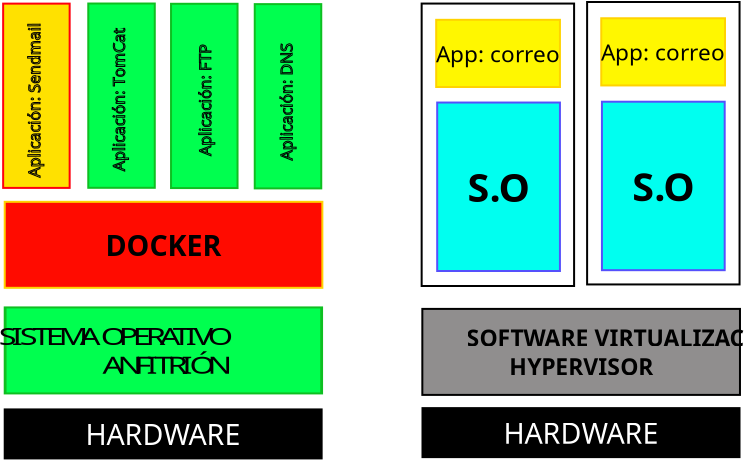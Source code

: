 <?xml version="1.0" encoding="UTF-8"?>
<dia:diagram xmlns:dia="http://www.lysator.liu.se/~alla/dia/">
  <dia:layer name="Fondo" visible="true" connectable="true" active="true">
    <dia:object type="Standard - Box" version="0" id="O0">
      <dia:attribute name="obj_pos">
        <dia:point val="3.121,-3.738"/>
      </dia:attribute>
      <dia:attribute name="obj_bb">
        <dia:rectangle val="3.071,-3.788;19.017,-1.238"/>
      </dia:attribute>
      <dia:attribute name="elem_corner">
        <dia:point val="3.121,-3.738"/>
      </dia:attribute>
      <dia:attribute name="elem_width">
        <dia:real val="15.846"/>
      </dia:attribute>
      <dia:attribute name="elem_height">
        <dia:real val="2.45"/>
      </dia:attribute>
      <dia:attribute name="inner_color">
        <dia:color val="#000000ff"/>
      </dia:attribute>
      <dia:attribute name="show_background">
        <dia:boolean val="true"/>
      </dia:attribute>
    </dia:object>
    <dia:object type="Standard - Text" version="1" id="O1">
      <dia:attribute name="obj_pos">
        <dia:point val="11.044,-2.513"/>
      </dia:attribute>
      <dia:attribute name="obj_bb">
        <dia:rectangle val="7.506,-3.47;14.581,-1.555"/>
      </dia:attribute>
      <dia:attribute name="text">
        <dia:composite type="text">
          <dia:attribute name="string">
            <dia:string>#HARDWARE#</dia:string>
          </dia:attribute>
          <dia:attribute name="font">
            <dia:font family="Dyuthi" style="0" name="Courier"/>
          </dia:attribute>
          <dia:attribute name="height">
            <dia:real val="1.788"/>
          </dia:attribute>
          <dia:attribute name="pos">
            <dia:point val="11.044,-2.288"/>
          </dia:attribute>
          <dia:attribute name="color">
            <dia:color val="#ffffffff"/>
          </dia:attribute>
          <dia:attribute name="alignment">
            <dia:enum val="1"/>
          </dia:attribute>
        </dia:composite>
      </dia:attribute>
      <dia:attribute name="valign">
        <dia:enum val="2"/>
      </dia:attribute>
      <dia:connections>
        <dia:connection handle="0" to="O0" connection="8"/>
      </dia:connections>
    </dia:object>
    <dia:object type="Standard - Box" version="0" id="O2">
      <dia:attribute name="obj_pos">
        <dia:point val="24.01,-3.803"/>
      </dia:attribute>
      <dia:attribute name="obj_bb">
        <dia:rectangle val="23.96,-3.853;39.912,-1.303"/>
      </dia:attribute>
      <dia:attribute name="elem_corner">
        <dia:point val="24.01,-3.803"/>
      </dia:attribute>
      <dia:attribute name="elem_width">
        <dia:real val="15.851"/>
      </dia:attribute>
      <dia:attribute name="elem_height">
        <dia:real val="2.45"/>
      </dia:attribute>
      <dia:attribute name="inner_color">
        <dia:color val="#000000ff"/>
      </dia:attribute>
      <dia:attribute name="show_background">
        <dia:boolean val="true"/>
      </dia:attribute>
    </dia:object>
    <dia:object type="Standard - Text" version="1" id="O3">
      <dia:attribute name="obj_pos">
        <dia:point val="31.936,-2.578"/>
      </dia:attribute>
      <dia:attribute name="obj_bb">
        <dia:rectangle val="28.399,-3.536;35.474,-1.621"/>
      </dia:attribute>
      <dia:attribute name="text">
        <dia:composite type="text">
          <dia:attribute name="string">
            <dia:string>#HARDWARE#</dia:string>
          </dia:attribute>
          <dia:attribute name="font">
            <dia:font family="Dyuthi" style="0" name="Courier"/>
          </dia:attribute>
          <dia:attribute name="height">
            <dia:real val="1.788"/>
          </dia:attribute>
          <dia:attribute name="pos">
            <dia:point val="31.936,-2.353"/>
          </dia:attribute>
          <dia:attribute name="color">
            <dia:color val="#ffffffff"/>
          </dia:attribute>
          <dia:attribute name="alignment">
            <dia:enum val="1"/>
          </dia:attribute>
        </dia:composite>
      </dia:attribute>
      <dia:attribute name="valign">
        <dia:enum val="2"/>
      </dia:attribute>
      <dia:connections>
        <dia:connection handle="0" to="O2" connection="8"/>
      </dia:connections>
    </dia:object>
    <dia:object type="Standard - Box" version="0" id="O4">
      <dia:attribute name="obj_pos">
        <dia:point val="3.121,-14.118"/>
      </dia:attribute>
      <dia:attribute name="obj_bb">
        <dia:rectangle val="3.071,-14.168;19.052,-9.768"/>
      </dia:attribute>
      <dia:attribute name="elem_corner">
        <dia:point val="3.121,-14.118"/>
      </dia:attribute>
      <dia:attribute name="elem_width">
        <dia:real val="15.882"/>
      </dia:attribute>
      <dia:attribute name="elem_height">
        <dia:real val="4.3"/>
      </dia:attribute>
      <dia:attribute name="border_color">
        <dia:color val="#ffd300ff"/>
      </dia:attribute>
      <dia:attribute name="inner_color">
        <dia:color val="#ff0b00ff"/>
      </dia:attribute>
      <dia:attribute name="show_background">
        <dia:boolean val="true"/>
      </dia:attribute>
    </dia:object>
    <dia:object type="Standard - Text" version="1" id="O5">
      <dia:attribute name="obj_pos">
        <dia:point val="11.062,-11.968"/>
      </dia:attribute>
      <dia:attribute name="obj_bb">
        <dia:rectangle val="8.64,-12.925;13.483,-11.01"/>
      </dia:attribute>
      <dia:attribute name="text">
        <dia:composite type="text">
          <dia:attribute name="string">
            <dia:string>#DOCKER#</dia:string>
          </dia:attribute>
          <dia:attribute name="font">
            <dia:font family="Dyuthi" style="80" name="Courier"/>
          </dia:attribute>
          <dia:attribute name="height">
            <dia:real val="1.788"/>
          </dia:attribute>
          <dia:attribute name="pos">
            <dia:point val="11.062,-11.743"/>
          </dia:attribute>
          <dia:attribute name="color">
            <dia:color val="#000000ff"/>
          </dia:attribute>
          <dia:attribute name="alignment">
            <dia:enum val="1"/>
          </dia:attribute>
        </dia:composite>
      </dia:attribute>
      <dia:attribute name="valign">
        <dia:enum val="2"/>
      </dia:attribute>
      <dia:connections>
        <dia:connection handle="0" to="O4" connection="8"/>
      </dia:connections>
    </dia:object>
    <dia:group>
      <dia:attribute name="meta">
        <dia:composite type="dict"/>
      </dia:attribute>
      <dia:attribute name="matrix">
        <dia:matrix xx="1.413" xy="0" yx="0" yy="1" x0="-1.268" y0="0"/>
        <dia:connections>
          <dia:connection handle="0" to="O6" connection="8"/>
        </dia:connections>
      </dia:attribute>
      <dia:object type="Standard - Box" version="0" id="O6">
        <dia:attribute name="obj_pos">
          <dia:point val="3.121,-8.838"/>
        </dia:attribute>
        <dia:attribute name="obj_bb">
          <dia:rectangle val="3.071,-8.888;14.371,-4.488"/>
        </dia:attribute>
        <dia:attribute name="elem_corner">
          <dia:point val="3.121,-8.838"/>
        </dia:attribute>
        <dia:attribute name="elem_width">
          <dia:real val="11.2"/>
        </dia:attribute>
        <dia:attribute name="elem_height">
          <dia:real val="4.3"/>
        </dia:attribute>
        <dia:attribute name="border_color">
          <dia:color val="#0ebf21ff"/>
        </dia:attribute>
        <dia:attribute name="inner_color">
          <dia:color val="#00ff4fff"/>
        </dia:attribute>
        <dia:attribute name="show_background">
          <dia:boolean val="true"/>
        </dia:attribute>
      </dia:object>
      <dia:object type="Standard - Text" version="1" id="O7">
        <dia:attribute name="obj_pos">
          <dia:point val="8.721,-6.688"/>
        </dia:attribute>
        <dia:attribute name="obj_bb">
          <dia:rectangle val="3.604,-8.174;13.837,-5.202"/>
        </dia:attribute>
        <dia:attribute name="text">
          <dia:composite type="text">
            <dia:attribute name="string">
              <dia:string>#SISTEMA OPERATIVO 
ANFITRIÓN#</dia:string>
            </dia:attribute>
            <dia:attribute name="font">
              <dia:font family="Dyuthi" style="0" name="Courier"/>
            </dia:attribute>
            <dia:attribute name="height">
              <dia:real val="1.435"/>
            </dia:attribute>
            <dia:attribute name="pos">
              <dia:point val="8.721,-7.224"/>
            </dia:attribute>
            <dia:attribute name="color">
              <dia:color val="#000000ff"/>
            </dia:attribute>
            <dia:attribute name="alignment">
              <dia:enum val="1"/>
            </dia:attribute>
          </dia:composite>
        </dia:attribute>
        <dia:attribute name="valign">
          <dia:enum val="2"/>
        </dia:attribute>
      </dia:object>
    </dia:group>
    <dia:object type="Standard - Box" version="0" id="O8">
      <dia:attribute name="obj_pos">
        <dia:point val="3.043,-24.028"/>
      </dia:attribute>
      <dia:attribute name="obj_bb">
        <dia:rectangle val="2.993,-24.078;6.418,-14.764"/>
      </dia:attribute>
      <dia:attribute name="elem_corner">
        <dia:point val="3.043,-24.028"/>
      </dia:attribute>
      <dia:attribute name="elem_width">
        <dia:real val="3.325"/>
      </dia:attribute>
      <dia:attribute name="elem_height">
        <dia:real val="9.214"/>
      </dia:attribute>
      <dia:attribute name="border_color">
        <dia:color val="#ff000eff"/>
      </dia:attribute>
      <dia:attribute name="inner_color">
        <dia:color val="#ffe100ff"/>
      </dia:attribute>
      <dia:attribute name="show_background">
        <dia:boolean val="true"/>
      </dia:attribute>
    </dia:object>
    <dia:object type="Standard - Text" version="1" id="O9">
      <dia:attribute name="obj_pos">
        <dia:point val="4.705,-19.421"/>
      </dia:attribute>
      <dia:attribute name="obj_bb">
        <dia:rectangle val="4.705,-19.926;4.705,-18.916"/>
      </dia:attribute>
      <dia:attribute name="text">
        <dia:composite type="text">
          <dia:attribute name="string">
            <dia:string>##</dia:string>
          </dia:attribute>
          <dia:attribute name="font">
            <dia:font family="sans" style="80" name="Helvetica-Bold"/>
          </dia:attribute>
          <dia:attribute name="height">
            <dia:real val="1.082"/>
          </dia:attribute>
          <dia:attribute name="pos">
            <dia:point val="4.705,-19.121"/>
          </dia:attribute>
          <dia:attribute name="color">
            <dia:color val="#000000ff"/>
          </dia:attribute>
          <dia:attribute name="alignment">
            <dia:enum val="1"/>
          </dia:attribute>
        </dia:composite>
      </dia:attribute>
      <dia:attribute name="valign">
        <dia:enum val="2"/>
      </dia:attribute>
      <dia:connections>
        <dia:connection handle="0" to="O8" connection="8"/>
      </dia:connections>
    </dia:object>
    <dia:object type="Standard - Box" version="0" id="O10">
      <dia:attribute name="obj_pos">
        <dia:point val="7.299,-24.033"/>
      </dia:attribute>
      <dia:attribute name="obj_bb">
        <dia:rectangle val="7.249,-24.083;10.674,-14.769"/>
      </dia:attribute>
      <dia:attribute name="elem_corner">
        <dia:point val="7.299,-24.033"/>
      </dia:attribute>
      <dia:attribute name="elem_width">
        <dia:real val="3.325"/>
      </dia:attribute>
      <dia:attribute name="elem_height">
        <dia:real val="9.214"/>
      </dia:attribute>
      <dia:attribute name="border_color">
        <dia:color val="#0ebf21ff"/>
      </dia:attribute>
      <dia:attribute name="inner_color">
        <dia:color val="#00ff4fff"/>
      </dia:attribute>
      <dia:attribute name="show_background">
        <dia:boolean val="true"/>
      </dia:attribute>
    </dia:object>
    <dia:object type="Standard - Box" version="0" id="O11">
      <dia:attribute name="obj_pos">
        <dia:point val="11.437,-24.02"/>
      </dia:attribute>
      <dia:attribute name="obj_bb">
        <dia:rectangle val="11.387,-24.07;14.812,-14.756"/>
      </dia:attribute>
      <dia:attribute name="elem_corner">
        <dia:point val="11.437,-24.02"/>
      </dia:attribute>
      <dia:attribute name="elem_width">
        <dia:real val="3.325"/>
      </dia:attribute>
      <dia:attribute name="elem_height">
        <dia:real val="9.214"/>
      </dia:attribute>
      <dia:attribute name="border_color">
        <dia:color val="#0ebf21ff"/>
      </dia:attribute>
      <dia:attribute name="inner_color">
        <dia:color val="#00ff4fff"/>
      </dia:attribute>
      <dia:attribute name="show_background">
        <dia:boolean val="true"/>
      </dia:attribute>
    </dia:object>
    <dia:object type="Standard - Box" version="0" id="O12">
      <dia:attribute name="obj_pos">
        <dia:point val="15.623,-24.003"/>
      </dia:attribute>
      <dia:attribute name="obj_bb">
        <dia:rectangle val="15.573,-24.053;18.998,-14.739"/>
      </dia:attribute>
      <dia:attribute name="elem_corner">
        <dia:point val="15.623,-24.003"/>
      </dia:attribute>
      <dia:attribute name="elem_width">
        <dia:real val="3.325"/>
      </dia:attribute>
      <dia:attribute name="elem_height">
        <dia:real val="9.214"/>
      </dia:attribute>
      <dia:attribute name="border_color">
        <dia:color val="#0ebf21ff"/>
      </dia:attribute>
      <dia:attribute name="inner_color">
        <dia:color val="#00ff4fff"/>
      </dia:attribute>
      <dia:attribute name="show_background">
        <dia:boolean val="true"/>
      </dia:attribute>
    </dia:object>
    <dia:object type="Standard - Box" version="0" id="O13">
      <dia:attribute name="obj_pos">
        <dia:point val="24.002,-8.764"/>
      </dia:attribute>
      <dia:attribute name="obj_bb">
        <dia:rectangle val="23.952,-8.814;39.933,-4.414"/>
      </dia:attribute>
      <dia:attribute name="elem_corner">
        <dia:point val="24.002,-8.764"/>
      </dia:attribute>
      <dia:attribute name="elem_width">
        <dia:real val="15.882"/>
      </dia:attribute>
      <dia:attribute name="elem_height">
        <dia:real val="4.3"/>
      </dia:attribute>
      <dia:attribute name="inner_color">
        <dia:color val="#908e8eff"/>
      </dia:attribute>
      <dia:attribute name="show_background">
        <dia:boolean val="true"/>
      </dia:attribute>
    </dia:object>
    <dia:object type="Standard - Text" version="1" id="O14">
      <dia:attribute name="obj_pos">
        <dia:point val="31.943,-6.614"/>
      </dia:attribute>
      <dia:attribute name="obj_bb">
        <dia:rectangle val="24.961,-8.101;38.924,-5.128"/>
      </dia:attribute>
      <dia:attribute name="text">
        <dia:composite type="text">
          <dia:attribute name="string">
            <dia:string>#SOFTWARE VIRTUALIZACIÓN
HYPERVISOR#</dia:string>
          </dia:attribute>
          <dia:attribute name="font">
            <dia:font family="Dyuthi" style="80" name="Courier"/>
          </dia:attribute>
          <dia:attribute name="height">
            <dia:real val="1.435"/>
          </dia:attribute>
          <dia:attribute name="pos">
            <dia:point val="31.943,-7.151"/>
          </dia:attribute>
          <dia:attribute name="color">
            <dia:color val="#000000ff"/>
          </dia:attribute>
          <dia:attribute name="alignment">
            <dia:enum val="1"/>
          </dia:attribute>
        </dia:composite>
      </dia:attribute>
      <dia:attribute name="valign">
        <dia:enum val="2"/>
      </dia:attribute>
      <dia:connections>
        <dia:connection handle="0" to="O13" connection="8"/>
      </dia:connections>
    </dia:object>
    <dia:object type="Standard - Outline" version="0" id="O15">
      <dia:attribute name="obj_pos">
        <dia:point val="4.277,-15.334"/>
      </dia:attribute>
      <dia:attribute name="obj_bb">
        <dia:rectangle val="4.277,-23.594;5.084,-15.334"/>
      </dia:attribute>
      <dia:attribute name="meta">
        <dia:composite type="dict"/>
      </dia:attribute>
      <dia:attribute name="name">
        <dia:string>#Aplicación: Sendmail#</dia:string>
      </dia:attribute>
      <dia:attribute name="rotation">
        <dia:real val="90"/>
      </dia:attribute>
      <dia:attribute name="text_font">
        <dia:font family="sans" style="0" name="Helvetica"/>
      </dia:attribute>
      <dia:attribute name="text_height">
        <dia:real val="0.8"/>
      </dia:attribute>
      <dia:attribute name="line_width">
        <dia:real val="1.175e-38"/>
      </dia:attribute>
      <dia:attribute name="line_colour">
        <dia:color val="#000000ff"/>
      </dia:attribute>
      <dia:attribute name="fill_colour">
        <dia:color val="#000000ff"/>
      </dia:attribute>
      <dia:attribute name="show_background">
        <dia:boolean val="false"/>
      </dia:attribute>
    </dia:object>
    <dia:object type="Standard - Outline" version="0" id="O16">
      <dia:attribute name="obj_pos">
        <dia:point val="8.508,-15.651"/>
      </dia:attribute>
      <dia:attribute name="obj_bb">
        <dia:rectangle val="8.508,-23.358;9.314,-15.651"/>
      </dia:attribute>
      <dia:attribute name="meta">
        <dia:composite type="dict"/>
      </dia:attribute>
      <dia:attribute name="name">
        <dia:string>#Aplicación: TomCat#</dia:string>
      </dia:attribute>
      <dia:attribute name="rotation">
        <dia:real val="90"/>
      </dia:attribute>
      <dia:attribute name="text_font">
        <dia:font family="sans" style="0" name="Helvetica"/>
      </dia:attribute>
      <dia:attribute name="text_height">
        <dia:real val="0.8"/>
      </dia:attribute>
      <dia:attribute name="line_width">
        <dia:real val="0"/>
      </dia:attribute>
      <dia:attribute name="line_colour">
        <dia:color val="#000000ff"/>
      </dia:attribute>
      <dia:attribute name="fill_colour">
        <dia:color val="#000000ff"/>
      </dia:attribute>
      <dia:attribute name="show_background">
        <dia:boolean val="false"/>
      </dia:attribute>
    </dia:object>
    <dia:object type="Standard - Outline" version="0" id="O17">
      <dia:attribute name="obj_pos">
        <dia:point val="12.821,-16.415"/>
      </dia:attribute>
      <dia:attribute name="obj_bb">
        <dia:rectangle val="12.821,-22.425;13.628,-16.415"/>
      </dia:attribute>
      <dia:attribute name="meta">
        <dia:composite type="dict"/>
      </dia:attribute>
      <dia:attribute name="name">
        <dia:string>#Aplicación: FTP#</dia:string>
      </dia:attribute>
      <dia:attribute name="rotation">
        <dia:real val="90"/>
      </dia:attribute>
      <dia:attribute name="text_font">
        <dia:font family="sans" style="0" name="Helvetica"/>
      </dia:attribute>
      <dia:attribute name="text_height">
        <dia:real val="0.8"/>
      </dia:attribute>
      <dia:attribute name="line_width">
        <dia:real val="0"/>
      </dia:attribute>
      <dia:attribute name="line_colour">
        <dia:color val="#000000ff"/>
      </dia:attribute>
      <dia:attribute name="fill_colour">
        <dia:color val="#000000ff"/>
      </dia:attribute>
      <dia:attribute name="show_background">
        <dia:boolean val="false"/>
      </dia:attribute>
    </dia:object>
    <dia:object type="Standard - Outline" version="0" id="O18">
      <dia:attribute name="obj_pos">
        <dia:point val="16.887,-16.189"/>
      </dia:attribute>
      <dia:attribute name="obj_bb">
        <dia:rectangle val="16.887,-22.472;17.693,-16.189"/>
      </dia:attribute>
      <dia:attribute name="meta">
        <dia:composite type="dict"/>
      </dia:attribute>
      <dia:attribute name="name">
        <dia:string>#Aplicación: DNS#</dia:string>
      </dia:attribute>
      <dia:attribute name="rotation">
        <dia:real val="90"/>
      </dia:attribute>
      <dia:attribute name="text_font">
        <dia:font family="sans" style="0" name="Helvetica"/>
      </dia:attribute>
      <dia:attribute name="text_height">
        <dia:real val="0.8"/>
      </dia:attribute>
      <dia:attribute name="line_width">
        <dia:real val="0"/>
      </dia:attribute>
      <dia:attribute name="line_colour">
        <dia:color val="#000000ff"/>
      </dia:attribute>
      <dia:attribute name="fill_colour">
        <dia:color val="#000000ff"/>
      </dia:attribute>
      <dia:attribute name="show_background">
        <dia:boolean val="false"/>
      </dia:attribute>
    </dia:object>
    <dia:object type="Standard - Box" version="0" id="O19">
      <dia:attribute name="obj_pos">
        <dia:point val="23.968,-24.031"/>
      </dia:attribute>
      <dia:attribute name="obj_bb">
        <dia:rectangle val="23.918,-24.081;31.64,-9.859"/>
      </dia:attribute>
      <dia:attribute name="elem_corner">
        <dia:point val="23.968,-24.031"/>
      </dia:attribute>
      <dia:attribute name="elem_width">
        <dia:real val="7.622"/>
      </dia:attribute>
      <dia:attribute name="elem_height">
        <dia:real val="14.122"/>
      </dia:attribute>
      <dia:attribute name="show_background">
        <dia:boolean val="true"/>
      </dia:attribute>
    </dia:object>
    <dia:object type="Standard - Box" version="0" id="O20">
      <dia:attribute name="obj_pos">
        <dia:point val="32.241,-24.109"/>
      </dia:attribute>
      <dia:attribute name="obj_bb">
        <dia:rectangle val="32.191,-24.159;39.913,-9.937"/>
      </dia:attribute>
      <dia:attribute name="elem_corner">
        <dia:point val="32.241,-24.109"/>
      </dia:attribute>
      <dia:attribute name="elem_width">
        <dia:real val="7.622"/>
      </dia:attribute>
      <dia:attribute name="elem_height">
        <dia:real val="14.122"/>
      </dia:attribute>
      <dia:attribute name="show_background">
        <dia:boolean val="true"/>
      </dia:attribute>
    </dia:object>
    <dia:group>
      <dia:attribute name="meta">
        <dia:composite type="dict"/>
      </dia:attribute>
      <dia:attribute name="matrix">
        <dia:connections>
          <dia:connection handle="0" to="O21" connection="8"/>
        </dia:connections>
      </dia:attribute>
      <dia:object type="Standard - Box" version="0" id="O21">
        <dia:attribute name="obj_pos">
          <dia:point val="24.745,-19.082"/>
        </dia:attribute>
        <dia:attribute name="obj_bb">
          <dia:rectangle val="24.695,-19.132;30.933,-10.608"/>
        </dia:attribute>
        <dia:attribute name="elem_corner">
          <dia:point val="24.745,-19.082"/>
        </dia:attribute>
        <dia:attribute name="elem_width">
          <dia:real val="6.137"/>
        </dia:attribute>
        <dia:attribute name="elem_height">
          <dia:real val="8.423"/>
        </dia:attribute>
        <dia:attribute name="border_color">
          <dia:color val="#5550fcff"/>
        </dia:attribute>
        <dia:attribute name="inner_color">
          <dia:color val="#00fff0ff"/>
        </dia:attribute>
        <dia:attribute name="show_background">
          <dia:boolean val="true"/>
        </dia:attribute>
      </dia:object>
      <dia:object type="Standard - Text" version="1" id="O22">
        <dia:attribute name="obj_pos">
          <dia:point val="27.814,-14.87"/>
        </dia:attribute>
        <dia:attribute name="obj_bb">
          <dia:rectangle val="26.412,-16.194;29.216,-13.546"/>
        </dia:attribute>
        <dia:attribute name="text">
          <dia:composite type="text">
            <dia:attribute name="string">
              <dia:string>#S.O#</dia:string>
            </dia:attribute>
            <dia:attribute name="font">
              <dia:font family="Dyuthi" style="80" name="Courier"/>
            </dia:attribute>
            <dia:attribute name="height">
              <dia:real val="2.469"/>
            </dia:attribute>
            <dia:attribute name="pos">
              <dia:point val="27.814,-14.559"/>
            </dia:attribute>
            <dia:attribute name="color">
              <dia:color val="#000000ff"/>
            </dia:attribute>
            <dia:attribute name="alignment">
              <dia:enum val="1"/>
            </dia:attribute>
          </dia:composite>
        </dia:attribute>
        <dia:attribute name="valign">
          <dia:enum val="2"/>
        </dia:attribute>
      </dia:object>
    </dia:group>
    <dia:group>
      <dia:attribute name="meta">
        <dia:composite type="dict"/>
      </dia:attribute>
      <dia:attribute name="matrix">
        <dia:connections>
          <dia:connection handle="0" to="O23" connection="8"/>
        </dia:connections>
      </dia:attribute>
      <dia:object type="Standard - Box" version="0" id="O23">
        <dia:attribute name="obj_pos">
          <dia:point val="32.983,-19.123"/>
        </dia:attribute>
        <dia:attribute name="obj_bb">
          <dia:rectangle val="32.933,-19.174;39.17,-10.65"/>
        </dia:attribute>
        <dia:attribute name="elem_corner">
          <dia:point val="32.983,-19.123"/>
        </dia:attribute>
        <dia:attribute name="elem_width">
          <dia:real val="6.137"/>
        </dia:attribute>
        <dia:attribute name="elem_height">
          <dia:real val="8.423"/>
        </dia:attribute>
        <dia:attribute name="border_color">
          <dia:color val="#5550fcff"/>
        </dia:attribute>
        <dia:attribute name="inner_color">
          <dia:color val="#00fff0ff"/>
        </dia:attribute>
        <dia:attribute name="show_background">
          <dia:boolean val="true"/>
        </dia:attribute>
      </dia:object>
      <dia:object type="Standard - Text" version="1" id="O24">
        <dia:attribute name="obj_pos">
          <dia:point val="36.052,-14.912"/>
        </dia:attribute>
        <dia:attribute name="obj_bb">
          <dia:rectangle val="34.649,-16.236;37.454,-13.588"/>
        </dia:attribute>
        <dia:attribute name="text">
          <dia:composite type="text">
            <dia:attribute name="string">
              <dia:string>#S.O#</dia:string>
            </dia:attribute>
            <dia:attribute name="font">
              <dia:font family="Dyuthi" style="80" name="Courier"/>
            </dia:attribute>
            <dia:attribute name="height">
              <dia:real val="2.469"/>
            </dia:attribute>
            <dia:attribute name="pos">
              <dia:point val="36.052,-14.601"/>
            </dia:attribute>
            <dia:attribute name="color">
              <dia:color val="#000000ff"/>
            </dia:attribute>
            <dia:attribute name="alignment">
              <dia:enum val="1"/>
            </dia:attribute>
          </dia:composite>
        </dia:attribute>
        <dia:attribute name="valign">
          <dia:enum val="2"/>
        </dia:attribute>
      </dia:object>
    </dia:group>
    <dia:object type="Standard - Text" version="1" id="O25">
      <dia:attribute name="obj_pos">
        <dia:point val="27.789,-21.539"/>
      </dia:attribute>
      <dia:attribute name="obj_bb">
        <dia:rectangle val="27.789,-22.134;27.789,-21.386"/>
      </dia:attribute>
      <dia:attribute name="text">
        <dia:composite type="text">
          <dia:attribute name="string">
            <dia:string>##</dia:string>
          </dia:attribute>
          <dia:attribute name="font">
            <dia:font family="sans" style="0" name="Helvetica"/>
          </dia:attribute>
          <dia:attribute name="height">
            <dia:real val="0.8"/>
          </dia:attribute>
          <dia:attribute name="pos">
            <dia:point val="27.789,-21.539"/>
          </dia:attribute>
          <dia:attribute name="color">
            <dia:color val="#000000ff"/>
          </dia:attribute>
          <dia:attribute name="alignment">
            <dia:enum val="0"/>
          </dia:attribute>
        </dia:composite>
      </dia:attribute>
      <dia:attribute name="valign">
        <dia:enum val="3"/>
      </dia:attribute>
      <dia:connections>
        <dia:connection handle="0" to="O26" connection="8"/>
      </dia:connections>
    </dia:object>
    <dia:group>
      <dia:attribute name="meta">
        <dia:composite type="dict"/>
      </dia:attribute>
      <dia:attribute name="matrix">
        <dia:connections>
          <dia:connection handle="0" to="O26" connection="8"/>
        </dia:connections>
      </dia:attribute>
      <dia:object type="Standard - Box" version="0" id="O26">
        <dia:attribute name="obj_pos">
          <dia:point val="24.695,-23.218"/>
        </dia:attribute>
        <dia:attribute name="obj_bb">
          <dia:rectangle val="24.645,-23.268;30.933,-19.809"/>
        </dia:attribute>
        <dia:attribute name="elem_corner">
          <dia:point val="24.695,-23.218"/>
        </dia:attribute>
        <dia:attribute name="elem_width">
          <dia:real val="6.187"/>
        </dia:attribute>
        <dia:attribute name="elem_height">
          <dia:real val="3.359"/>
        </dia:attribute>
        <dia:attribute name="border_color">
          <dia:color val="#ffd300ff"/>
        </dia:attribute>
        <dia:attribute name="inner_color">
          <dia:color val="#fff700ff"/>
        </dia:attribute>
        <dia:attribute name="show_background">
          <dia:boolean val="true"/>
        </dia:attribute>
      </dia:object>
      <dia:object type="Standard - Text" version="1" id="O27">
        <dia:attribute name="obj_pos">
          <dia:point val="27.789,-21.539"/>
        </dia:attribute>
        <dia:attribute name="obj_bb">
          <dia:rectangle val="25.093,-22.296;30.485,-20.781"/>
        </dia:attribute>
        <dia:attribute name="text">
          <dia:composite type="text">
            <dia:attribute name="string">
              <dia:string>#App: correo#</dia:string>
            </dia:attribute>
            <dia:attribute name="font">
              <dia:font family="Dyuthi" style="0" name="Courier"/>
            </dia:attribute>
            <dia:attribute name="height">
              <dia:real val="1.411"/>
            </dia:attribute>
            <dia:attribute name="pos">
              <dia:point val="27.789,-21.361"/>
            </dia:attribute>
            <dia:attribute name="color">
              <dia:color val="#000000ff"/>
            </dia:attribute>
            <dia:attribute name="alignment">
              <dia:enum val="1"/>
            </dia:attribute>
          </dia:composite>
        </dia:attribute>
        <dia:attribute name="valign">
          <dia:enum val="2"/>
        </dia:attribute>
      </dia:object>
    </dia:group>
    <dia:group>
      <dia:attribute name="meta">
        <dia:composite type="dict"/>
      </dia:attribute>
      <dia:attribute name="matrix">
        <dia:connections>
          <dia:connection handle="0" to="O28" connection="8"/>
        </dia:connections>
      </dia:attribute>
      <dia:object type="Standard - Box" version="0" id="O28">
        <dia:attribute name="obj_pos">
          <dia:point val="32.948,-23.296"/>
        </dia:attribute>
        <dia:attribute name="obj_bb">
          <dia:rectangle val="32.898,-23.346;39.185,-19.887"/>
        </dia:attribute>
        <dia:attribute name="elem_corner">
          <dia:point val="32.948,-23.296"/>
        </dia:attribute>
        <dia:attribute name="elem_width">
          <dia:real val="6.187"/>
        </dia:attribute>
        <dia:attribute name="elem_height">
          <dia:real val="3.359"/>
        </dia:attribute>
        <dia:attribute name="border_color">
          <dia:color val="#ffd300ff"/>
        </dia:attribute>
        <dia:attribute name="inner_color">
          <dia:color val="#fff700ff"/>
        </dia:attribute>
        <dia:attribute name="show_background">
          <dia:boolean val="true"/>
        </dia:attribute>
      </dia:object>
      <dia:object type="Standard - Text" version="1" id="O29">
        <dia:attribute name="obj_pos">
          <dia:point val="36.041,-21.616"/>
        </dia:attribute>
        <dia:attribute name="obj_bb">
          <dia:rectangle val="33.345,-22.374;38.738,-20.859"/>
        </dia:attribute>
        <dia:attribute name="text">
          <dia:composite type="text">
            <dia:attribute name="string">
              <dia:string>#App: correo#</dia:string>
            </dia:attribute>
            <dia:attribute name="font">
              <dia:font family="Dyuthi" style="0" name="Courier"/>
            </dia:attribute>
            <dia:attribute name="height">
              <dia:real val="1.411"/>
            </dia:attribute>
            <dia:attribute name="pos">
              <dia:point val="36.041,-21.439"/>
            </dia:attribute>
            <dia:attribute name="color">
              <dia:color val="#000000ff"/>
            </dia:attribute>
            <dia:attribute name="alignment">
              <dia:enum val="1"/>
            </dia:attribute>
          </dia:composite>
        </dia:attribute>
        <dia:attribute name="valign">
          <dia:enum val="2"/>
        </dia:attribute>
      </dia:object>
    </dia:group>
  </dia:layer>
</dia:diagram>
